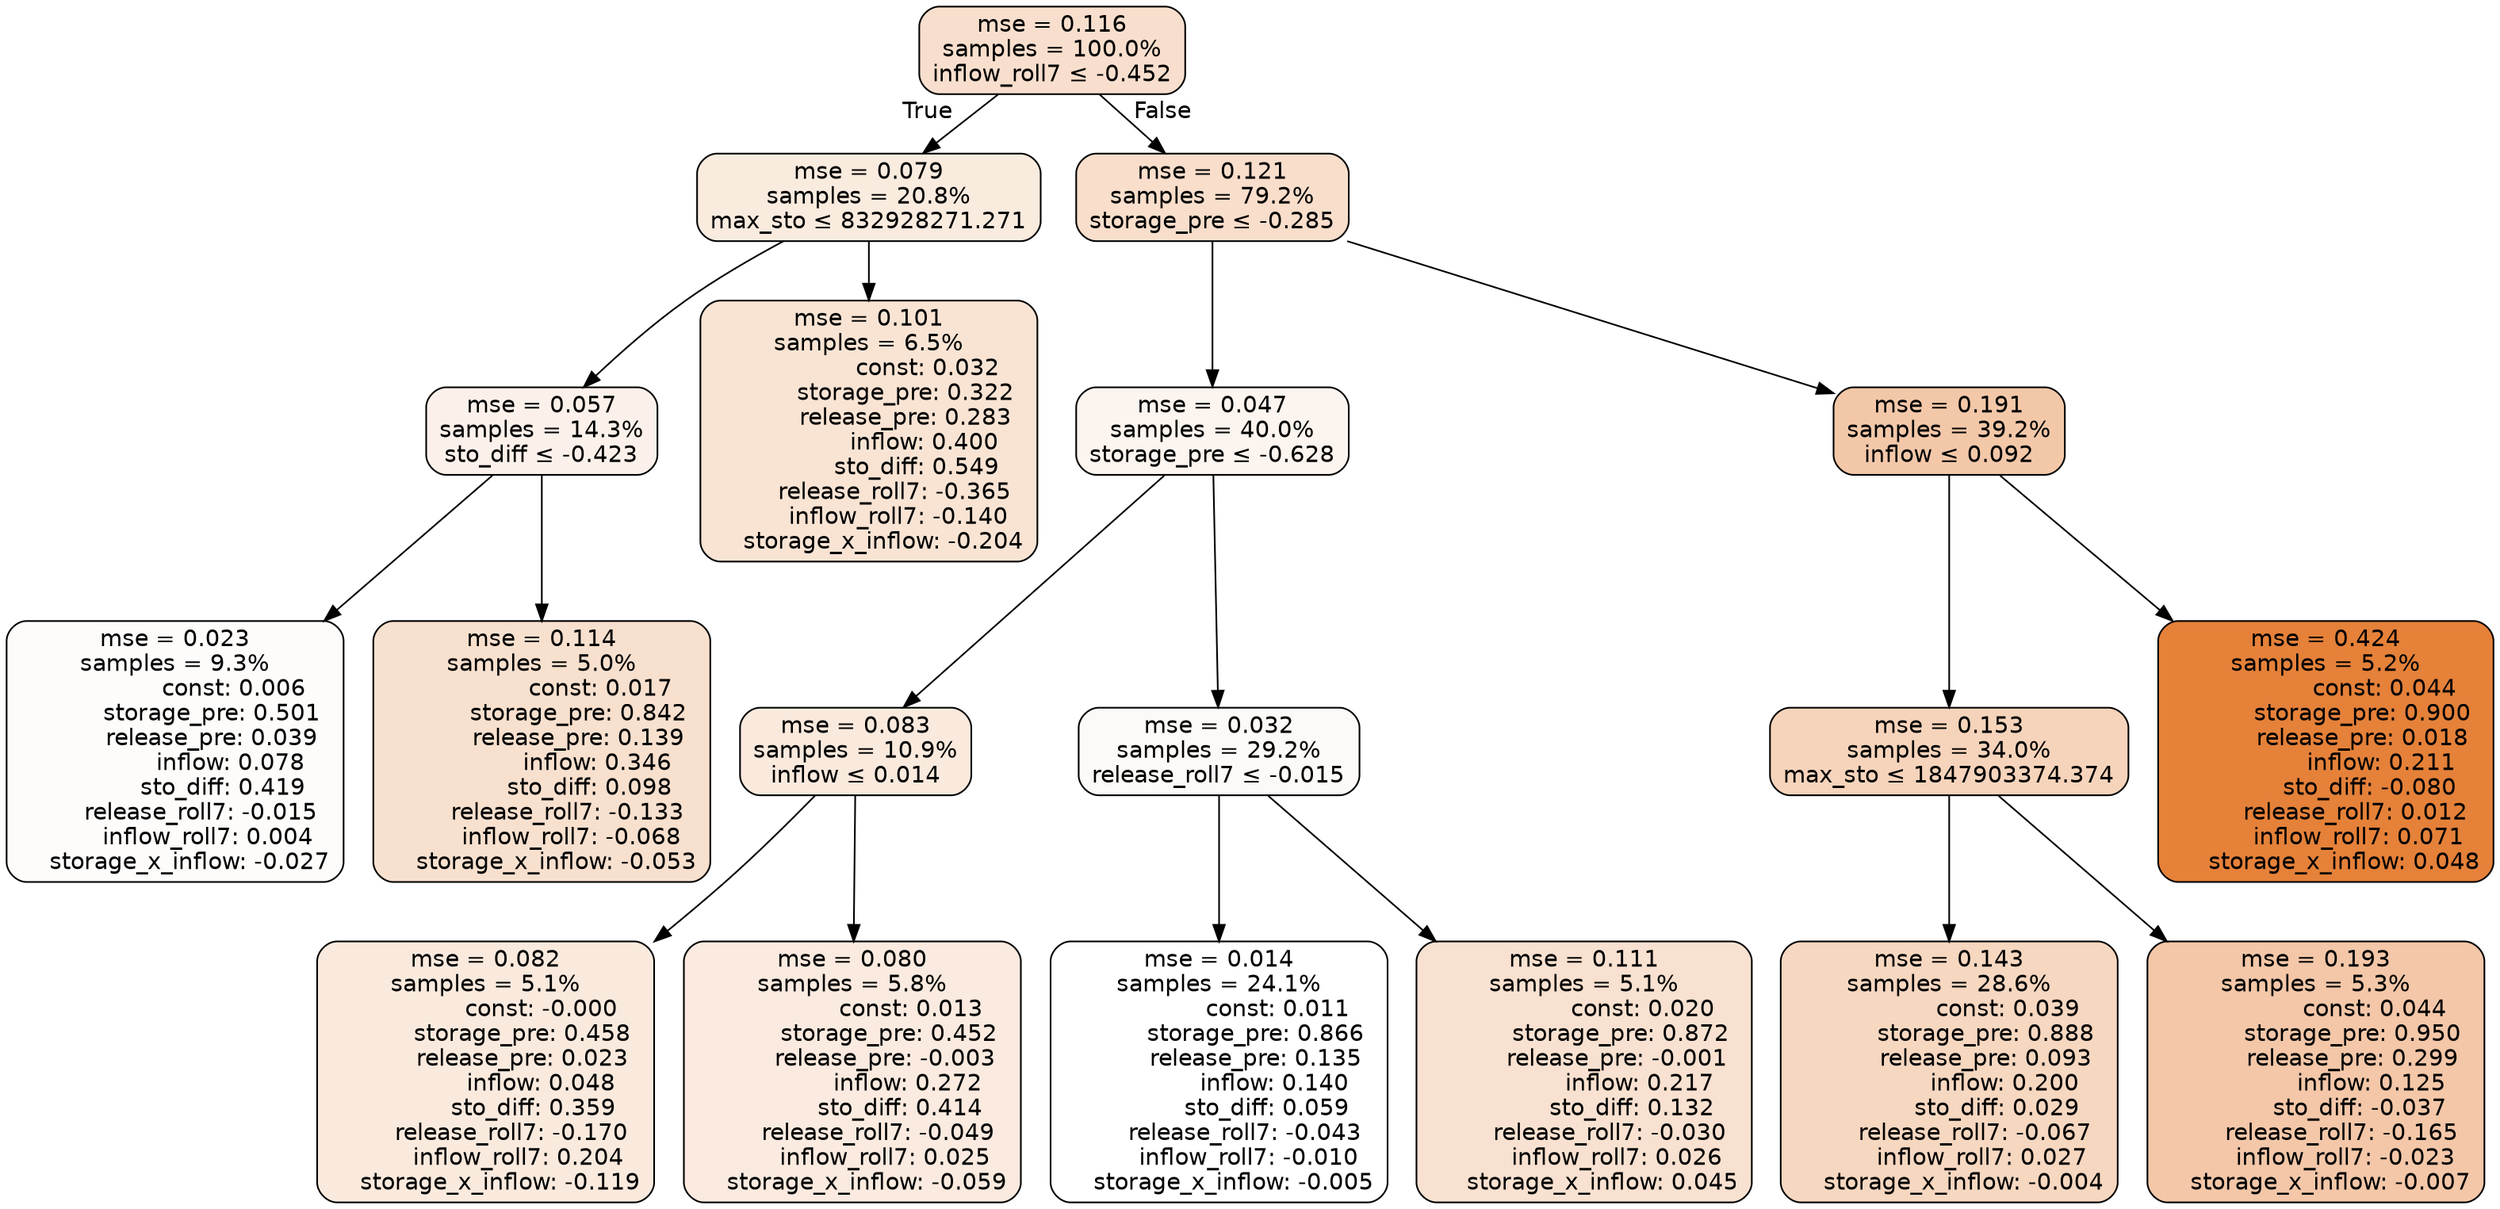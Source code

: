 digraph tree {
bgcolor="white"
node [shape=rectangle, style="filled, rounded", color="black", fontname=helvetica] ;
edge [fontname=helvetica] ;
	"0" [label="mse = 0.116
samples = 100.0%
inflow_roll7 &le; -0.452", fillcolor="#f8dfcd"]
	"1" [label="mse = 0.079
samples = 20.8%
max_sto &le; 832928271.271", fillcolor="#faebdf"]
	"2" [label="mse = 0.057
samples = 14.3%
sto_diff &le; -0.423", fillcolor="#fcf1ea"]
	"3" [label="mse = 0.023
samples = 9.3%
                const: 0.006
          storage_pre: 0.501
          release_pre: 0.039
               inflow: 0.078
             sto_diff: 0.419
       release_roll7: -0.015
         inflow_roll7: 0.004
    storage_x_inflow: -0.027", fillcolor="#fefcfa"]
	"4" [label="mse = 0.114
samples = 5.0%
                const: 0.017
          storage_pre: 0.842
          release_pre: 0.139
               inflow: 0.346
             sto_diff: 0.098
       release_roll7: -0.133
        inflow_roll7: -0.068
    storage_x_inflow: -0.053", fillcolor="#f8e0ce"]
	"5" [label="mse = 0.101
samples = 6.5%
                const: 0.032
          storage_pre: 0.322
          release_pre: 0.283
               inflow: 0.400
             sto_diff: 0.549
       release_roll7: -0.365
        inflow_roll7: -0.140
    storage_x_inflow: -0.204", fillcolor="#f9e4d4"]
	"6" [label="mse = 0.121
samples = 79.2%
storage_pre &le; -0.285", fillcolor="#f8decb"]
	"7" [label="mse = 0.047
samples = 40.0%
storage_pre &le; -0.628", fillcolor="#fcf4ee"]
	"8" [label="mse = 0.083
samples = 10.9%
inflow &le; 0.014", fillcolor="#fae9dd"]
	"9" [label="mse = 0.082
samples = 5.1%
               const: -0.000
          storage_pre: 0.458
          release_pre: 0.023
               inflow: 0.048
             sto_diff: 0.359
       release_roll7: -0.170
         inflow_roll7: 0.204
    storage_x_inflow: -0.119", fillcolor="#faeade"]
	"10" [label="mse = 0.080
samples = 5.8%
                const: 0.013
          storage_pre: 0.452
         release_pre: -0.003
               inflow: 0.272
             sto_diff: 0.414
       release_roll7: -0.049
         inflow_roll7: 0.025
    storage_x_inflow: -0.059", fillcolor="#faeadf"]
	"11" [label="mse = 0.032
samples = 29.2%
release_roll7 &le; -0.015", fillcolor="#fdf9f6"]
	"12" [label="mse = 0.014
samples = 24.1%
                const: 0.011
          storage_pre: 0.866
          release_pre: 0.135
               inflow: 0.140
             sto_diff: 0.059
       release_roll7: -0.043
        inflow_roll7: -0.010
    storage_x_inflow: -0.005", fillcolor="#ffffff"]
	"13" [label="mse = 0.111
samples = 5.1%
                const: 0.020
          storage_pre: 0.872
         release_pre: -0.001
               inflow: 0.217
             sto_diff: 0.132
       release_roll7: -0.030
         inflow_roll7: 0.026
     storage_x_inflow: 0.045", fillcolor="#f8e1d0"]
	"14" [label="mse = 0.191
samples = 39.2%
inflow &le; 0.092", fillcolor="#f3c8a9"]
	"15" [label="mse = 0.153
samples = 34.0%
max_sto &le; 1847903374.374", fillcolor="#f6d4bb"]
	"16" [label="mse = 0.143
samples = 28.6%
                const: 0.039
          storage_pre: 0.888
          release_pre: 0.093
               inflow: 0.200
             sto_diff: 0.029
       release_roll7: -0.067
         inflow_roll7: 0.027
    storage_x_inflow: -0.004", fillcolor="#f6d7c0"]
	"17" [label="mse = 0.193
samples = 5.3%
                const: 0.044
          storage_pre: 0.950
          release_pre: 0.299
               inflow: 0.125
            sto_diff: -0.037
       release_roll7: -0.165
        inflow_roll7: -0.023
    storage_x_inflow: -0.007", fillcolor="#f3c7a8"]
	"18" [label="mse = 0.424
samples = 5.2%
                const: 0.044
          storage_pre: 0.900
          release_pre: 0.018
               inflow: 0.211
            sto_diff: -0.080
        release_roll7: 0.012
         inflow_roll7: 0.071
     storage_x_inflow: 0.048", fillcolor="#e58139"]

	"0" -> "1" [labeldistance=2.5, labelangle=45, headlabel="True"]
	"1" -> "2"
	"2" -> "3"
	"2" -> "4"
	"1" -> "5"
	"0" -> "6" [labeldistance=2.5, labelangle=-45, headlabel="False"]
	"6" -> "7"
	"7" -> "8"
	"8" -> "9"
	"8" -> "10"
	"7" -> "11"
	"11" -> "12"
	"11" -> "13"
	"6" -> "14"
	"14" -> "15"
	"15" -> "16"
	"15" -> "17"
	"14" -> "18"
}
